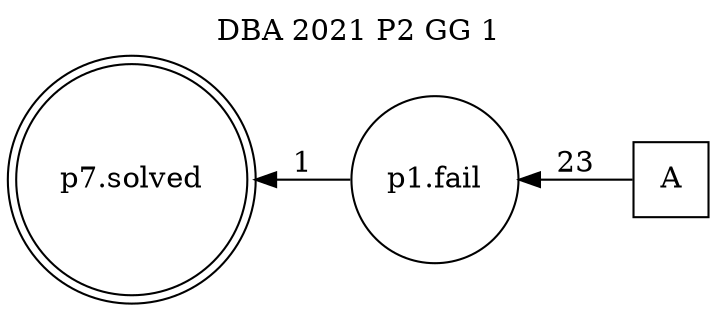 digraph DBA_2021_P2_GG_1 {
labelloc="tl"
label= " DBA 2021 P2 GG 1 "
rankdir="RL";
graph [ size=" 10 , 10 !"]

"A" [shape="square" label="A"]
"p1.fail" [shape="circle" label="p1.fail"]
"p7.solved" [shape="doublecircle" label="p7.solved"]
"A" -> "p1.fail" [ label=23]
"p1.fail" -> "p7.solved" [ label=1]
}
